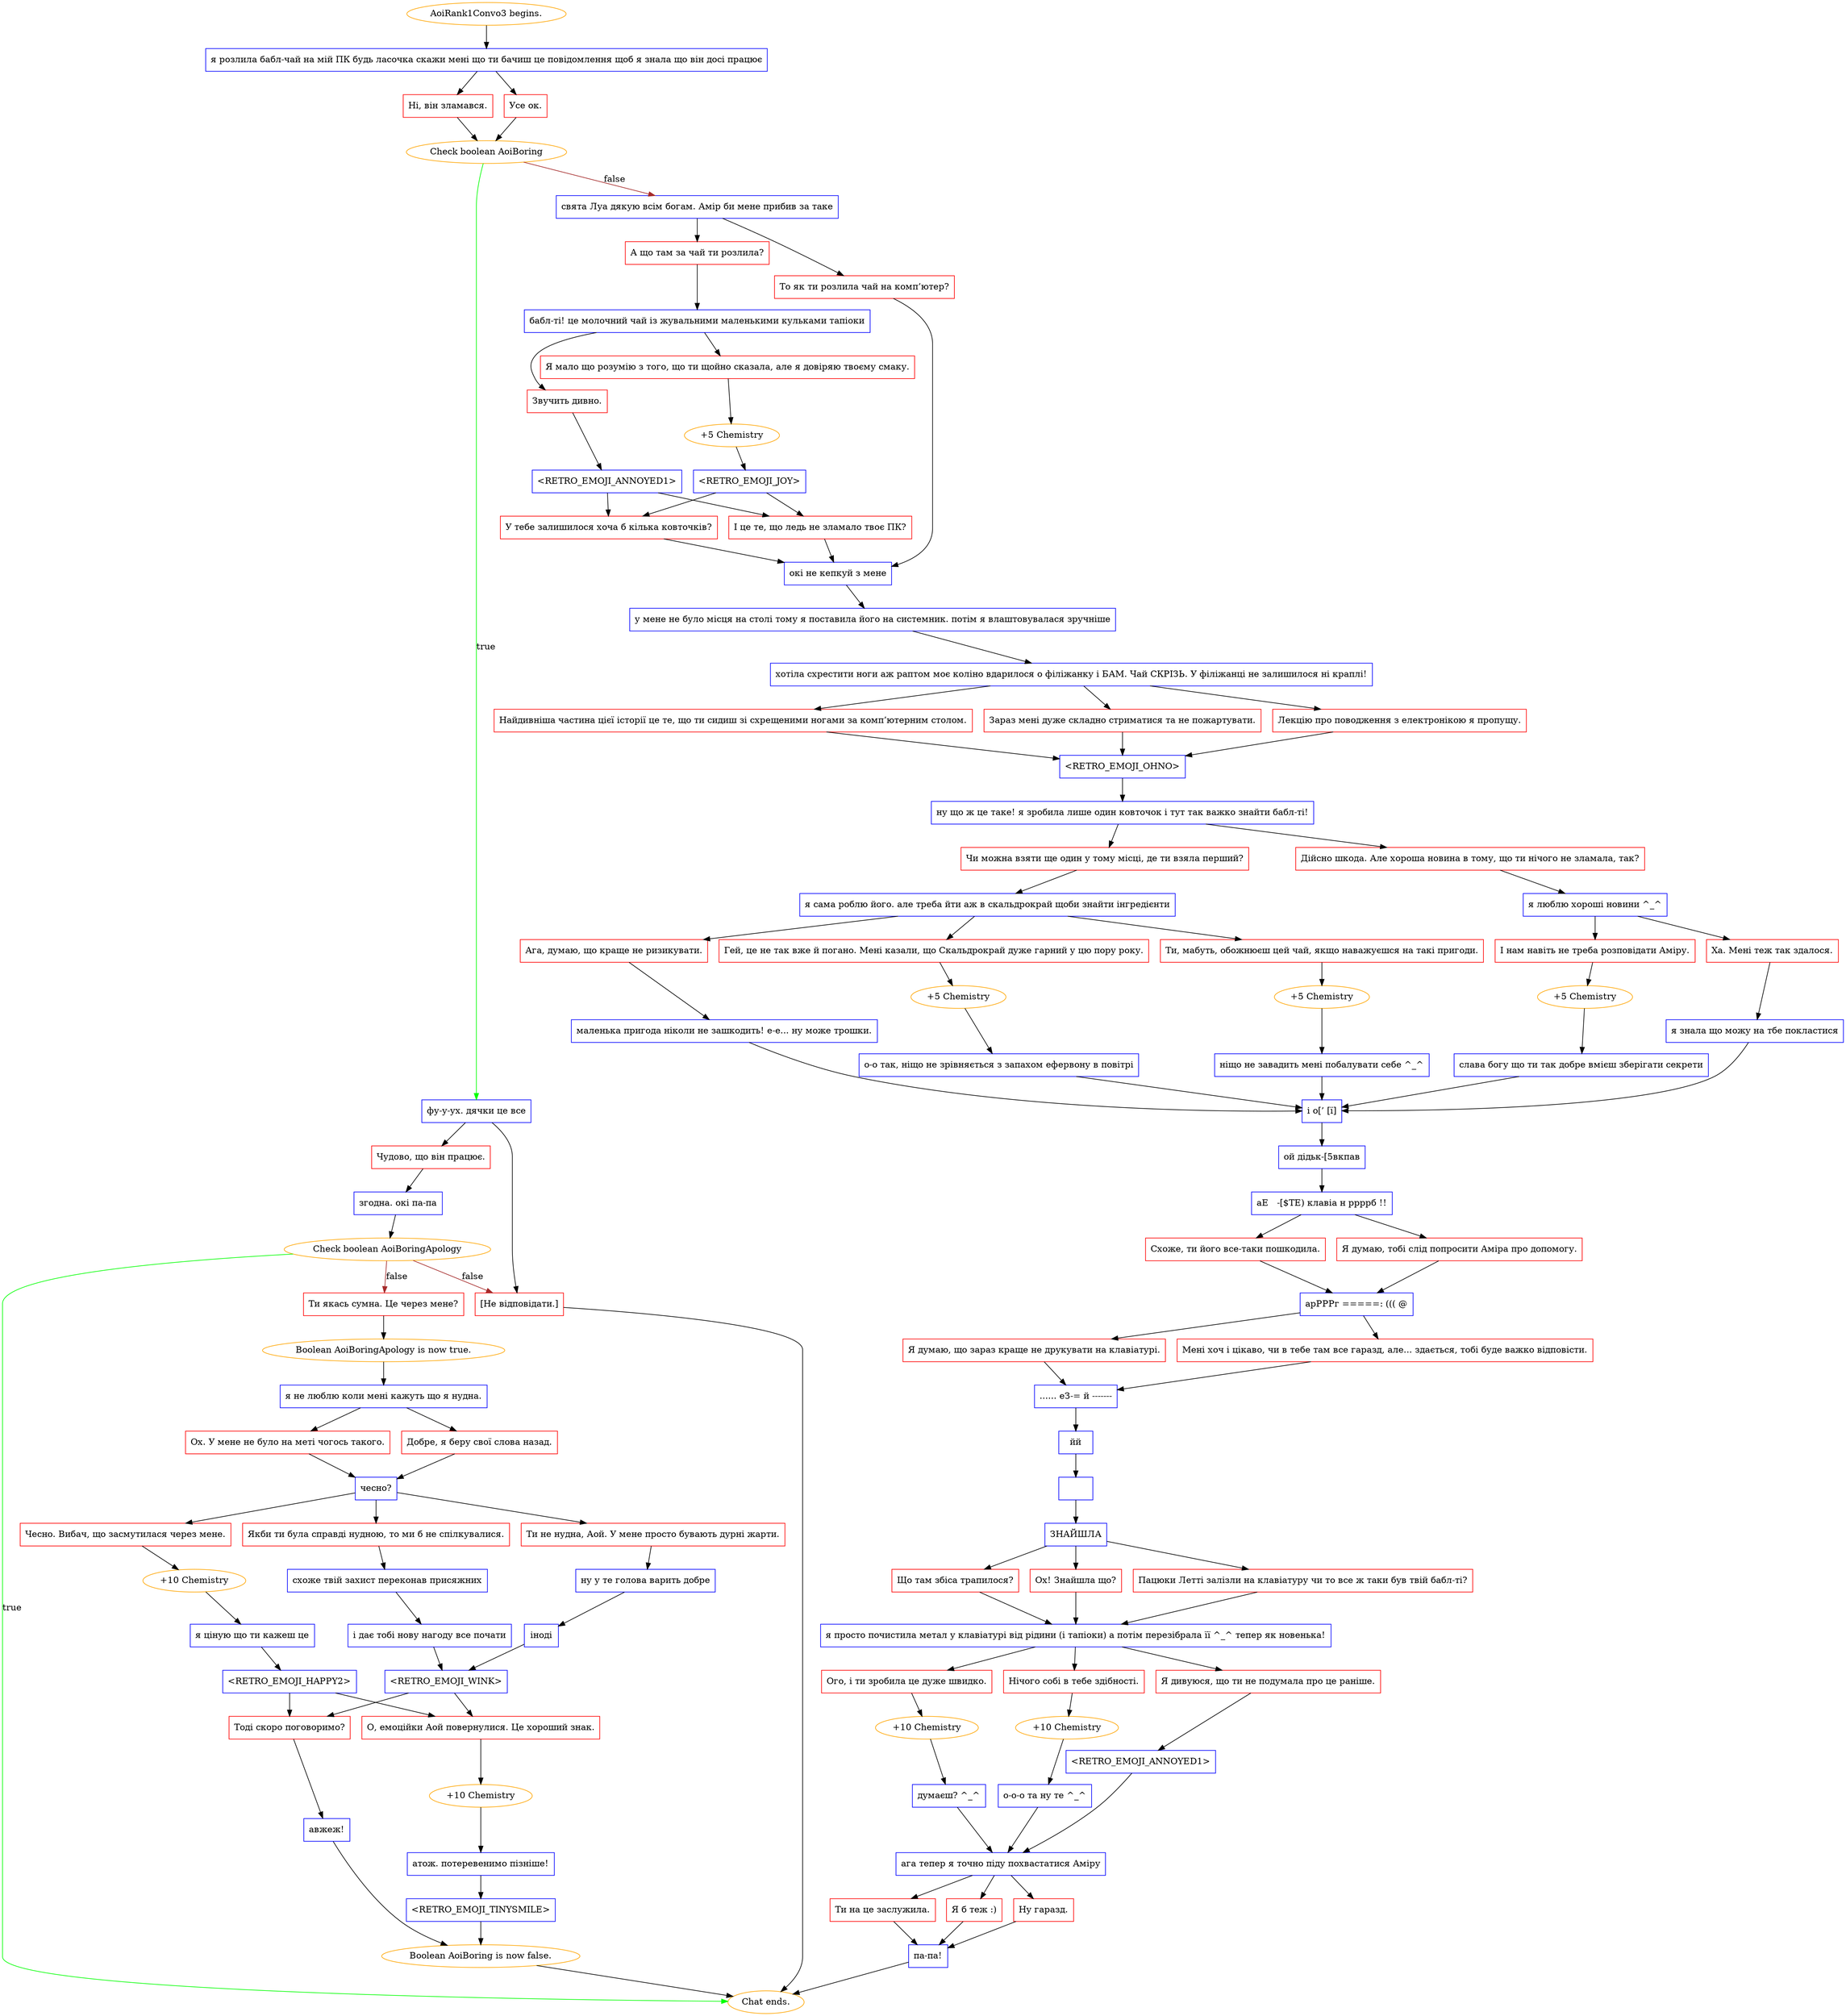 digraph {
	"AoiRank1Convo3 begins." [color=orange];
		"AoiRank1Convo3 begins." -> j2994105094;
	j2994105094 [label="я розлила бабл-чай на мій ПК будь ласочка скажи мені що ти бачиш це повідомлення щоб я знала що він досі працює",shape=box,color=blue];
		j2994105094 -> j790460394;
		j2994105094 -> j1879630827;
	j790460394 [label="Ні, він зламався.",shape=box,color=red];
		j790460394 -> j466818087;
	j1879630827 [label="Усе ок.",shape=box,color=red];
		j1879630827 -> j466818087;
	j466818087 [label="Check boolean AoiBoring",color=orange];
		j466818087 -> j2491847317 [label=true,color=green];
		j466818087 -> j1999037674 [label=false,color=brown];
	j2491847317 [label="фу-у-ух. дячки це все",shape=box,color=blue];
		j2491847317 -> j745982740;
		j2491847317 -> j3548116585;
	j1999037674 [label="свята Луа дякую всім богам. Амір би мене прибив за таке",shape=box,color=blue];
		j1999037674 -> j2515591230;
		j1999037674 -> j107442395;
	j745982740 [label="Чудово, що він працює.",shape=box,color=red];
		j745982740 -> j4280861271;
	j3548116585 [label="[Не відповідати.]",shape=box,color=red];
		j3548116585 -> "Chat ends.";
	j2515591230 [label="А що там за чай ти розлила?",shape=box,color=red];
		j2515591230 -> j3212651489;
	j107442395 [label="То як ти розлила чай на комп’ютер?",shape=box,color=red];
		j107442395 -> j2760643546;
	j4280861271 [label="згодна. окі па-па",shape=box,color=blue];
		j4280861271 -> j507259823;
	"Chat ends." [color=orange];
	j3212651489 [label="бабл-ті! це молочний чай із жувальними маленькими кульками тапіоки",shape=box,color=blue];
		j3212651489 -> j982340320;
		j3212651489 -> j3594624430;
	j2760643546 [label="окі не кепкуй з мене",shape=box,color=blue];
		j2760643546 -> j2791217027;
	j507259823 [label="Check boolean AoiBoringApology",color=orange];
		j507259823 -> "Chat ends." [label=true,color=green];
		j507259823 -> j333106287 [label=false,color=brown];
		j507259823 -> j3548116585 [label=false,color=brown];
	j982340320 [label="Я мало що розумію з того, що ти щойно сказала, але я довіряю твоєму смаку.",shape=box,color=red];
		j982340320 -> j4263710504;
	j3594624430 [label="Звучить дивно.",shape=box,color=red];
		j3594624430 -> j1262956394;
	j2791217027 [label="у мене не було місця на столі тому я поставила його на системник. потім я влаштовувалася зручніше",shape=box,color=blue];
		j2791217027 -> j3596252993;
	j333106287 [label="Ти якась сумна. Це через мене?",shape=box,color=red];
		j333106287 -> j1993575861;
	j4263710504 [label="+5 Chemistry",color=orange];
		j4263710504 -> j697122288;
	j1262956394 [label="<RETRO_EMOJI_ANNOYED1>",shape=box,color=blue];
		j1262956394 -> j346336522;
		j1262956394 -> j1436397002;
	j3596252993 [label="хотіла схрестити ноги аж раптом моє коліно вдарилося о філіжанку і БАМ. Чай СКРІЗЬ. У філіжанці не залишилося ні краплі!",shape=box,color=blue];
		j3596252993 -> j3860723635;
		j3596252993 -> j34199829;
		j3596252993 -> j1563825068;
	j1993575861 [label="Boolean AoiBoringApology is now true.",color=orange];
		j1993575861 -> j179923250;
	j697122288 [label="<RETRO_EMOJI_JOY>",shape=box,color=blue];
		j697122288 -> j346336522;
		j697122288 -> j1436397002;
	j346336522 [label="У тебе залишилося хоча б кілька ковточків?",shape=box,color=red];
		j346336522 -> j2760643546;
	j1436397002 [label="І це те, що ледь не зламало твоє ПК?",shape=box,color=red];
		j1436397002 -> j2760643546;
	j3860723635 [label="Найдивніша частина цієї історії це те, що ти сидиш зі схрещеними ногами за комп’ютерним столом.",shape=box,color=red];
		j3860723635 -> j465852619;
	j34199829 [label="Зараз мені дуже складно стриматися та не пожартувати.",shape=box,color=red];
		j34199829 -> j465852619;
	j1563825068 [label="Лекцію про поводження з електронікою я пропущу.",shape=box,color=red];
		j1563825068 -> j465852619;
	j179923250 [label="я не люблю коли мені кажуть що я нудна.",shape=box,color=blue];
		j179923250 -> j1900902701;
		j179923250 -> j2980395269;
	j465852619 [label="<RETRO_EMOJI_OHNO>",shape=box,color=blue];
		j465852619 -> j3551768869;
	j1900902701 [label="Ох. У мене не було на меті чогось такого.",shape=box,color=red];
		j1900902701 -> j2551552172;
	j2980395269 [label="Добре, я беру свої слова назад.",shape=box,color=red];
		j2980395269 -> j2551552172;
	j3551768869 [label="ну що ж це таке! я зробила лише один ковточок і тут так важко знайти бабл-ті!",shape=box,color=blue];
		j3551768869 -> j1183258923;
		j3551768869 -> j4275851645;
	j2551552172 [label="чесно?",shape=box,color=blue];
		j2551552172 -> j1161250546;
		j2551552172 -> j1214738209;
		j2551552172 -> j2331876869;
	j1183258923 [label="Чи можна взяти ще один у тому місці, де ти взяла перший?",shape=box,color=red];
		j1183258923 -> j4164933713;
	j4275851645 [label="Дійсно шкода. Але хороша новина в тому, що ти нічого не зламала, так?",shape=box,color=red];
		j4275851645 -> j20139257;
	j1161250546 [label="Чесно. Вибач, що засмутилася через мене.",shape=box,color=red];
		j1161250546 -> j2724934814;
	j1214738209 [label="Ти не нудна, Аой. У мене просто бувають дурні жарти.",shape=box,color=red];
		j1214738209 -> j1488151279;
	j2331876869 [label="Якби ти була справді нудною, то ми б не спілкувалися.",shape=box,color=red];
		j2331876869 -> j1500305310;
	j4164933713 [label="я сама роблю його. але треба йти аж в скальдрокрай щоби знайти інгредієнти",shape=box,color=blue];
		j4164933713 -> j4229997594;
		j4164933713 -> j3286098323;
		j4164933713 -> j472405170;
	j20139257 [label="я люблю хороші новини ^_^",shape=box,color=blue];
		j20139257 -> j644166914;
		j20139257 -> j568137720;
	j2724934814 [label="+10 Chemistry",color=orange];
		j2724934814 -> j1860159448;
	j1488151279 [label="ну у те голова варить добре",shape=box,color=blue];
		j1488151279 -> j1514316043;
	j1500305310 [label="схоже твій захист переконав присяжних",shape=box,color=blue];
		j1500305310 -> j1336563487;
	j4229997594 [label="Ага, думаю, що краще не ризикувати.",shape=box,color=red];
		j4229997594 -> j3494581807;
	j3286098323 [label="Гей, це не так вже й погано. Мені казали, що Скальдрокрай дуже гарний у цю пору року.",shape=box,color=red];
		j3286098323 -> j3221099958;
	j472405170 [label="Ти, мабуть, обожнюєш цей чай, якщо наважуєшся на такі пригоди.",shape=box,color=red];
		j472405170 -> j1021542832;
	j644166914 [label="І нам навіть не треба розповідати Аміру.",shape=box,color=red];
		j644166914 -> j226120649;
	j568137720 [label="Ха. Мені теж так здалося.",shape=box,color=red];
		j568137720 -> j2402695057;
	j1860159448 [label="я ціную що ти кажеш це",shape=box,color=blue];
		j1860159448 -> j1744079936;
	j1514316043 [label="іноді",shape=box,color=blue];
		j1514316043 -> j3799560398;
	j1336563487 [label="і дає тобі нову нагоду все почати",shape=box,color=blue];
		j1336563487 -> j3799560398;
	j3494581807 [label="маленька пригода ніколи не зашкодить! е-е... ну може трошки.",shape=box,color=blue];
		j3494581807 -> j3423930290;
	j3221099958 [label="+5 Chemistry",color=orange];
		j3221099958 -> j93034201;
	j1021542832 [label="+5 Chemistry",color=orange];
		j1021542832 -> j2038463743;
	j226120649 [label="+5 Chemistry",color=orange];
		j226120649 -> j1099640543;
	j2402695057 [label="я знала що можу на тбе покластися",shape=box,color=blue];
		j2402695057 -> j3423930290;
	j1744079936 [label="<RETRO_EMOJI_HAPPY2>",shape=box,color=blue];
		j1744079936 -> j1123854804;
		j1744079936 -> j361218459;
	j3799560398 [label="<RETRO_EMOJI_WINK>",shape=box,color=blue];
		j3799560398 -> j1123854804;
		j3799560398 -> j361218459;
	j3423930290 [label="і o[’ [ї]",shape=box,color=blue];
		j3423930290 -> j2731834307;
	j93034201 [label="о-о так, ніщо не зрівняється з запахом ефервону в повітрі",shape=box,color=blue];
		j93034201 -> j3423930290;
	j2038463743 [label="ніщо не завадить мені побалувати себе ^_^",shape=box,color=blue];
		j2038463743 -> j3423930290;
	j1099640543 [label="слава богу що ти так добре вмієш зберігати секрети",shape=box,color=blue];
		j1099640543 -> j3423930290;
	j1123854804 [label="Тоді скоро поговоримо?",shape=box,color=red];
		j1123854804 -> j3984227476;
	j361218459 [label="О, емоційки Аой повернулися. Це хороший знак.",shape=box,color=red];
		j361218459 -> j1159936437;
	j2731834307 [label="ой дідьк-[5вкпав",shape=box,color=blue];
		j2731834307 -> j694875782;
	j3984227476 [label="авжеж!",shape=box,color=blue];
		j3984227476 -> j2581611291;
	j1159936437 [label="+10 Chemistry",color=orange];
		j1159936437 -> j2793284189;
	j694875782 [label="аЕ   -[$TE) клавіа н ррррб !!",shape=box,color=blue];
		j694875782 -> j2635535928;
		j694875782 -> j3259707555;
	j2581611291 [label="Boolean AoiBoring is now false.",color=orange];
		j2581611291 -> "Chat ends.";
	j2793284189 [label="атож. потеревенимо пізніше!",shape=box,color=blue];
		j2793284189 -> j153386734;
	j2635535928 [label="Схоже, ти його все-таки пошкодила.",shape=box,color=red];
		j2635535928 -> j1020440901;
	j3259707555 [label="Я думаю, тобі слід попросити Аміра про допомогу.",shape=box,color=red];
		j3259707555 -> j1020440901;
	j153386734 [label="<RETRO_EMOJI_TINYSMILE>",shape=box,color=blue];
		j153386734 -> j2581611291;
	j1020440901 [label="арРРРг =====: ((( @",shape=box,color=blue];
		j1020440901 -> j3184522580;
		j1020440901 -> j2963753432;
	j3184522580 [label="Я думаю, що зараз краще не друкувати на клавіатурі.",shape=box,color=red];
		j3184522580 -> j3308053451;
	j2963753432 [label="Мені хоч і цікаво, чи в тебе там все гаразд, але... здається, тобі буде важко відповісти.",shape=box,color=red];
		j2963753432 -> j3308053451;
	j3308053451 [label="...... еЗ-= й -------",shape=box,color=blue];
		j3308053451 -> j624158280;
	j624158280 [label="йй",shape=box,color=blue];
		j624158280 -> j158432451;
	j158432451 [label=" ",shape=box,color=blue];
		j158432451 -> j2790777776;
	j2790777776 [label="ЗНАЙШЛА",shape=box,color=blue];
		j2790777776 -> j2974184000;
		j2790777776 -> j1234206077;
		j2790777776 -> j2040877894;
	j2974184000 [label="Що там збіса трапилося?",shape=box,color=red];
		j2974184000 -> j1273055987;
	j1234206077 [label="Ох! Знайшла що?",shape=box,color=red];
		j1234206077 -> j1273055987;
	j2040877894 [label="Пацюки Летті залізли на клавіатуру чи то все ж таки був твій бабл-ті?",shape=box,color=red];
		j2040877894 -> j1273055987;
	j1273055987 [label="я просто почистила метал у клавіатурі від рідини (і тапіоки) а потім перезібрала її ^_^ тепер як новенька!",shape=box,color=blue];
		j1273055987 -> j382615775;
		j1273055987 -> j1989488039;
		j1273055987 -> j2432293035;
	j382615775 [label="Ого, і ти зробила це дуже швидко.",shape=box,color=red];
		j382615775 -> j1140571617;
	j1989488039 [label="Нічого собі в тебе здібності.",shape=box,color=red];
		j1989488039 -> j1643815758;
	j2432293035 [label="Я дивуюся, що ти не подумала про це раніше.",shape=box,color=red];
		j2432293035 -> j194906775;
	j1140571617 [label="+10 Chemistry",color=orange];
		j1140571617 -> j12518609;
	j1643815758 [label="+10 Chemistry",color=orange];
		j1643815758 -> j2422334805;
	j194906775 [label="<RETRO_EMOJI_ANNOYED1>",shape=box,color=blue];
		j194906775 -> j589257465;
	j12518609 [label="думаєш? ^_^",shape=box,color=blue];
		j12518609 -> j589257465;
	j2422334805 [label="о-о-о та ну те ^_^",shape=box,color=blue];
		j2422334805 -> j589257465;
	j589257465 [label="ага тепер я точно піду похвастатися Аміру",shape=box,color=blue];
		j589257465 -> j3866316006;
		j589257465 -> j115678973;
		j589257465 -> j380418929;
	j3866316006 [label="Ти на це заслужила.",shape=box,color=red];
		j3866316006 -> j673740014;
	j115678973 [label="Я б теж :)",shape=box,color=red];
		j115678973 -> j673740014;
	j380418929 [label="Ну гаразд.",shape=box,color=red];
		j380418929 -> j673740014;
	j673740014 [label="па-па!",shape=box,color=blue];
		j673740014 -> "Chat ends.";
}